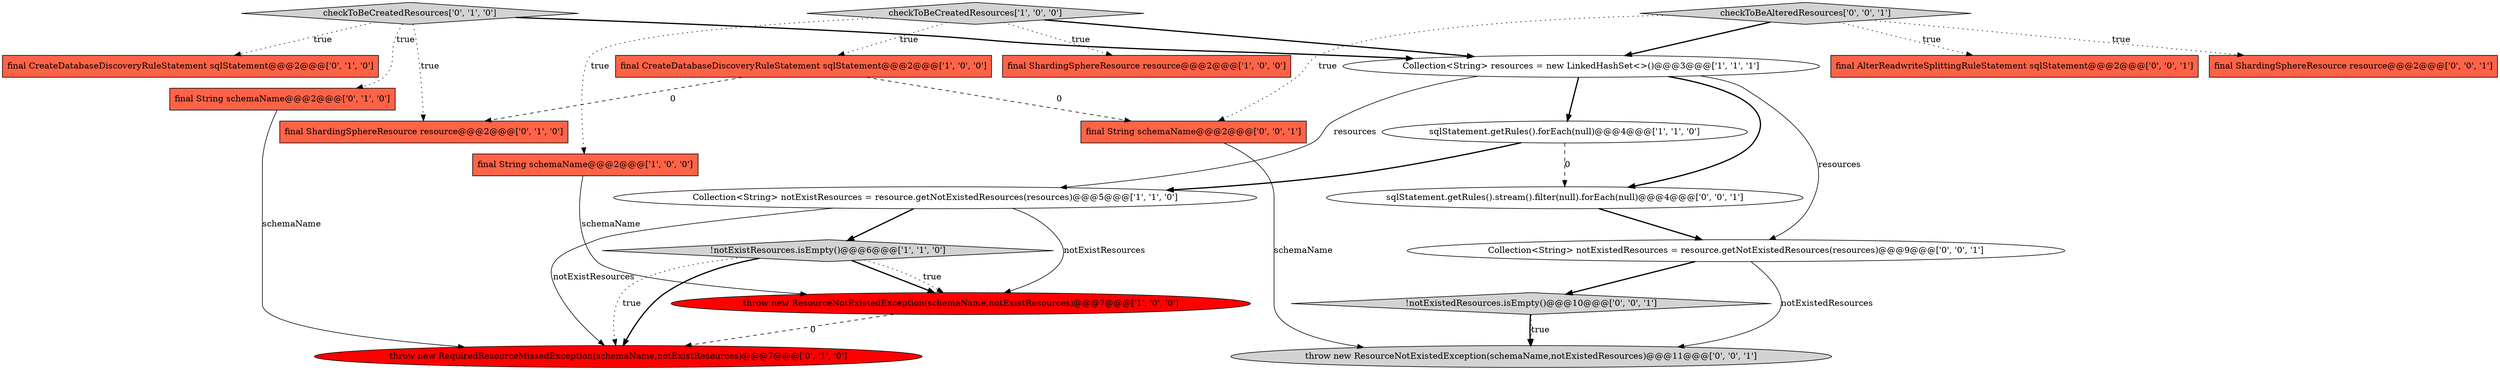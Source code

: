 digraph {
8 [style = filled, label = "Collection<String> resources = new LinkedHashSet<>()@@@3@@@['1', '1', '1']", fillcolor = white, shape = ellipse image = "AAA0AAABBB1BBB"];
12 [style = filled, label = "final ShardingSphereResource resource@@@2@@@['0', '1', '0']", fillcolor = tomato, shape = box image = "AAA1AAABBB2BBB"];
13 [style = filled, label = "checkToBeCreatedResources['0', '1', '0']", fillcolor = lightgray, shape = diamond image = "AAA0AAABBB2BBB"];
1 [style = filled, label = "!notExistResources.isEmpty()@@@6@@@['1', '1', '0']", fillcolor = lightgray, shape = diamond image = "AAA0AAABBB1BBB"];
21 [style = filled, label = "checkToBeAlteredResources['0', '0', '1']", fillcolor = lightgray, shape = diamond image = "AAA0AAABBB3BBB"];
2 [style = filled, label = "final ShardingSphereResource resource@@@2@@@['1', '0', '0']", fillcolor = tomato, shape = box image = "AAA0AAABBB1BBB"];
3 [style = filled, label = "Collection<String> notExistResources = resource.getNotExistedResources(resources)@@@5@@@['1', '1', '0']", fillcolor = white, shape = ellipse image = "AAA0AAABBB1BBB"];
4 [style = filled, label = "sqlStatement.getRules().forEach(null)@@@4@@@['1', '1', '0']", fillcolor = white, shape = ellipse image = "AAA0AAABBB1BBB"];
16 [style = filled, label = "sqlStatement.getRules().stream().filter(null).forEach(null)@@@4@@@['0', '0', '1']", fillcolor = white, shape = ellipse image = "AAA0AAABBB3BBB"];
7 [style = filled, label = "throw new ResourceNotExistedException(schemaName,notExistResources)@@@7@@@['1', '0', '0']", fillcolor = red, shape = ellipse image = "AAA1AAABBB1BBB"];
15 [style = filled, label = "final AlterReadwriteSplittingRuleStatement sqlStatement@@@2@@@['0', '0', '1']", fillcolor = tomato, shape = box image = "AAA0AAABBB3BBB"];
14 [style = filled, label = "final ShardingSphereResource resource@@@2@@@['0', '0', '1']", fillcolor = tomato, shape = box image = "AAA0AAABBB3BBB"];
20 [style = filled, label = "final String schemaName@@@2@@@['0', '0', '1']", fillcolor = tomato, shape = box image = "AAA0AAABBB3BBB"];
6 [style = filled, label = "final CreateDatabaseDiscoveryRuleStatement sqlStatement@@@2@@@['1', '0', '0']", fillcolor = tomato, shape = box image = "AAA1AAABBB1BBB"];
11 [style = filled, label = "final CreateDatabaseDiscoveryRuleStatement sqlStatement@@@2@@@['0', '1', '0']", fillcolor = tomato, shape = box image = "AAA0AAABBB2BBB"];
9 [style = filled, label = "throw new RequiredResourceMissedException(schemaName,notExistResources)@@@7@@@['0', '1', '0']", fillcolor = red, shape = ellipse image = "AAA1AAABBB2BBB"];
19 [style = filled, label = "!notExistedResources.isEmpty()@@@10@@@['0', '0', '1']", fillcolor = lightgray, shape = diamond image = "AAA0AAABBB3BBB"];
0 [style = filled, label = "final String schemaName@@@2@@@['1', '0', '0']", fillcolor = tomato, shape = box image = "AAA0AAABBB1BBB"];
10 [style = filled, label = "final String schemaName@@@2@@@['0', '1', '0']", fillcolor = tomato, shape = box image = "AAA0AAABBB2BBB"];
17 [style = filled, label = "throw new ResourceNotExistedException(schemaName,notExistedResources)@@@11@@@['0', '0', '1']", fillcolor = lightgray, shape = ellipse image = "AAA0AAABBB3BBB"];
18 [style = filled, label = "Collection<String> notExistedResources = resource.getNotExistedResources(resources)@@@9@@@['0', '0', '1']", fillcolor = white, shape = ellipse image = "AAA0AAABBB3BBB"];
5 [style = filled, label = "checkToBeCreatedResources['1', '0', '0']", fillcolor = lightgray, shape = diamond image = "AAA0AAABBB1BBB"];
8->16 [style = bold, label=""];
4->3 [style = bold, label=""];
5->8 [style = bold, label=""];
16->18 [style = bold, label=""];
21->20 [style = dotted, label="true"];
4->16 [style = dashed, label="0"];
3->1 [style = bold, label=""];
21->15 [style = dotted, label="true"];
13->12 [style = dotted, label="true"];
6->20 [style = dashed, label="0"];
19->17 [style = dotted, label="true"];
18->19 [style = bold, label=""];
21->8 [style = bold, label=""];
5->6 [style = dotted, label="true"];
19->17 [style = bold, label=""];
5->0 [style = dotted, label="true"];
20->17 [style = solid, label="schemaName"];
13->10 [style = dotted, label="true"];
1->7 [style = bold, label=""];
1->9 [style = bold, label=""];
6->12 [style = dashed, label="0"];
1->7 [style = dotted, label="true"];
0->7 [style = solid, label="schemaName"];
3->9 [style = solid, label="notExistResources"];
7->9 [style = dashed, label="0"];
18->17 [style = solid, label="notExistedResources"];
8->3 [style = solid, label="resources"];
1->9 [style = dotted, label="true"];
21->14 [style = dotted, label="true"];
8->18 [style = solid, label="resources"];
13->11 [style = dotted, label="true"];
3->7 [style = solid, label="notExistResources"];
8->4 [style = bold, label=""];
13->8 [style = bold, label=""];
10->9 [style = solid, label="schemaName"];
5->2 [style = dotted, label="true"];
}
